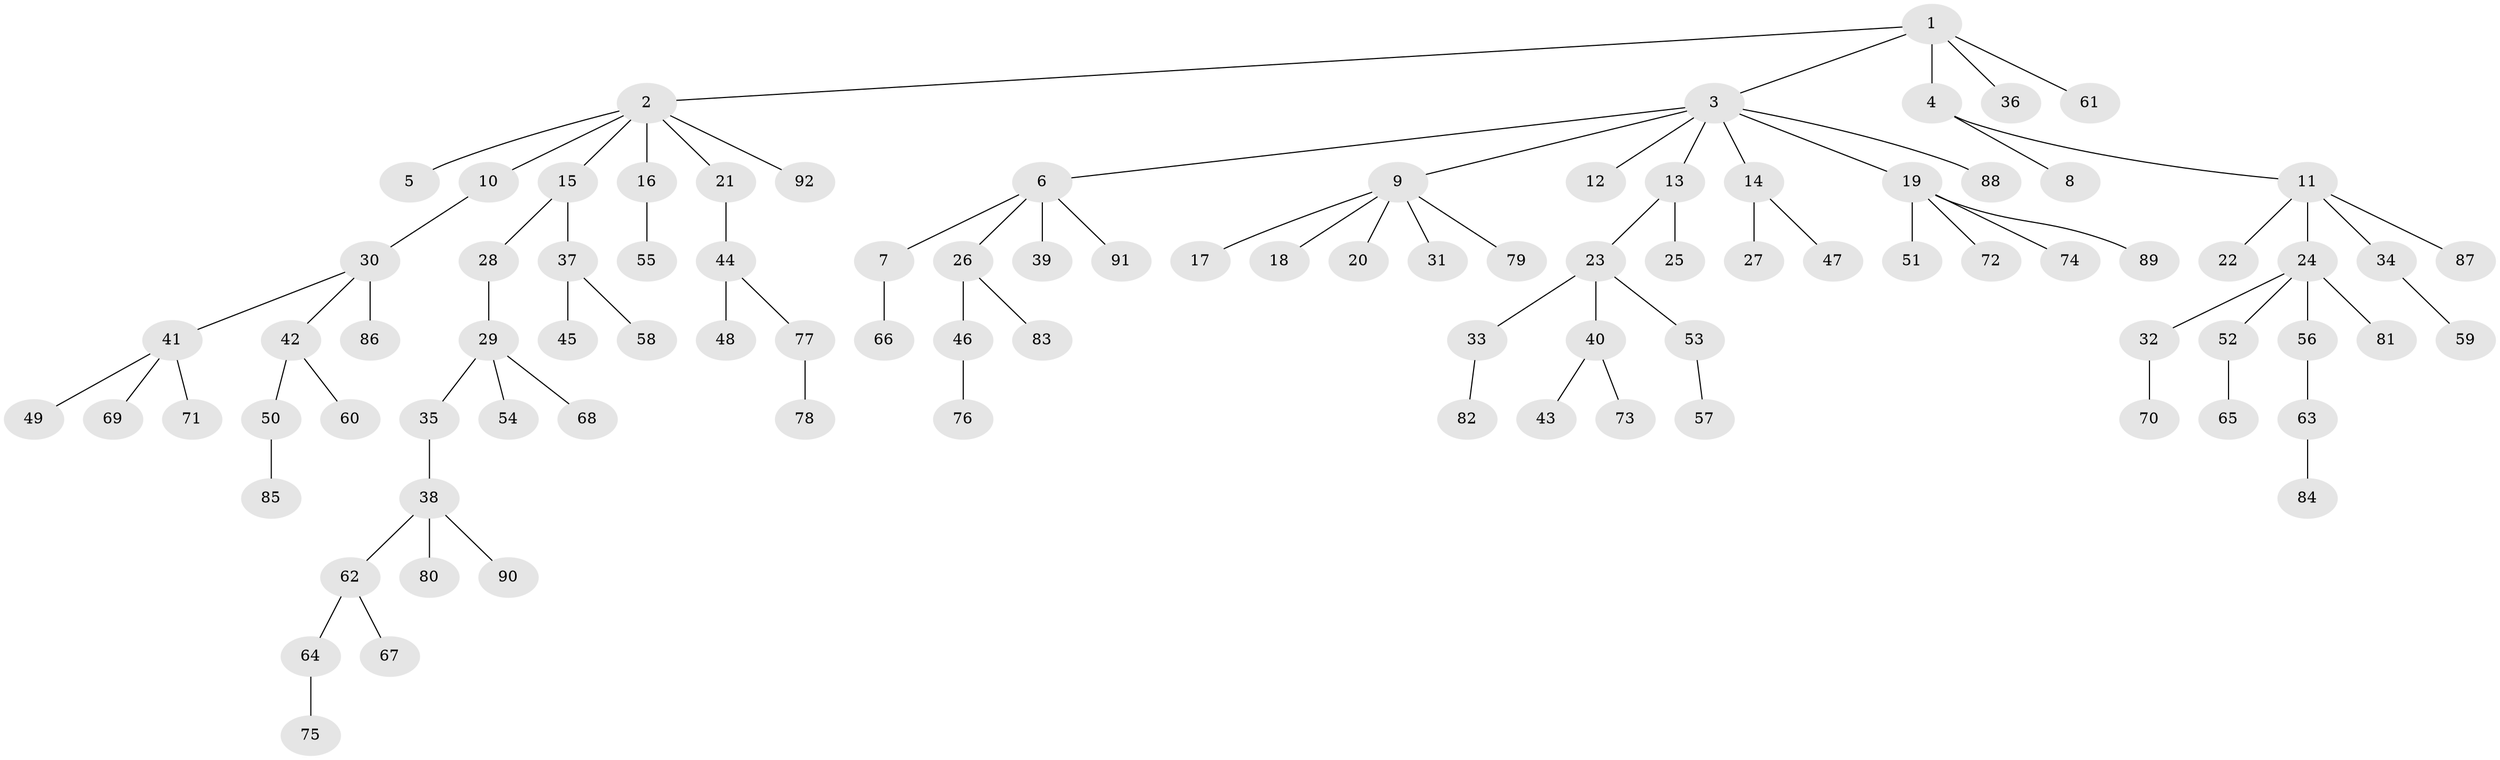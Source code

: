 // coarse degree distribution, {4: 0.06521739130434782, 2: 0.17391304347826086, 1: 0.5434782608695652, 5: 0.043478260869565216, 3: 0.15217391304347827, 6: 0.021739130434782608}
// Generated by graph-tools (version 1.1) at 2025/37/03/04/25 23:37:29]
// undirected, 92 vertices, 91 edges
graph export_dot {
  node [color=gray90,style=filled];
  1;
  2;
  3;
  4;
  5;
  6;
  7;
  8;
  9;
  10;
  11;
  12;
  13;
  14;
  15;
  16;
  17;
  18;
  19;
  20;
  21;
  22;
  23;
  24;
  25;
  26;
  27;
  28;
  29;
  30;
  31;
  32;
  33;
  34;
  35;
  36;
  37;
  38;
  39;
  40;
  41;
  42;
  43;
  44;
  45;
  46;
  47;
  48;
  49;
  50;
  51;
  52;
  53;
  54;
  55;
  56;
  57;
  58;
  59;
  60;
  61;
  62;
  63;
  64;
  65;
  66;
  67;
  68;
  69;
  70;
  71;
  72;
  73;
  74;
  75;
  76;
  77;
  78;
  79;
  80;
  81;
  82;
  83;
  84;
  85;
  86;
  87;
  88;
  89;
  90;
  91;
  92;
  1 -- 2;
  1 -- 3;
  1 -- 4;
  1 -- 36;
  1 -- 61;
  2 -- 5;
  2 -- 10;
  2 -- 15;
  2 -- 16;
  2 -- 21;
  2 -- 92;
  3 -- 6;
  3 -- 9;
  3 -- 12;
  3 -- 13;
  3 -- 14;
  3 -- 19;
  3 -- 88;
  4 -- 8;
  4 -- 11;
  6 -- 7;
  6 -- 26;
  6 -- 39;
  6 -- 91;
  7 -- 66;
  9 -- 17;
  9 -- 18;
  9 -- 20;
  9 -- 31;
  9 -- 79;
  10 -- 30;
  11 -- 22;
  11 -- 24;
  11 -- 34;
  11 -- 87;
  13 -- 23;
  13 -- 25;
  14 -- 27;
  14 -- 47;
  15 -- 28;
  15 -- 37;
  16 -- 55;
  19 -- 51;
  19 -- 72;
  19 -- 74;
  19 -- 89;
  21 -- 44;
  23 -- 33;
  23 -- 40;
  23 -- 53;
  24 -- 32;
  24 -- 52;
  24 -- 56;
  24 -- 81;
  26 -- 46;
  26 -- 83;
  28 -- 29;
  29 -- 35;
  29 -- 54;
  29 -- 68;
  30 -- 41;
  30 -- 42;
  30 -- 86;
  32 -- 70;
  33 -- 82;
  34 -- 59;
  35 -- 38;
  37 -- 45;
  37 -- 58;
  38 -- 62;
  38 -- 80;
  38 -- 90;
  40 -- 43;
  40 -- 73;
  41 -- 49;
  41 -- 69;
  41 -- 71;
  42 -- 50;
  42 -- 60;
  44 -- 48;
  44 -- 77;
  46 -- 76;
  50 -- 85;
  52 -- 65;
  53 -- 57;
  56 -- 63;
  62 -- 64;
  62 -- 67;
  63 -- 84;
  64 -- 75;
  77 -- 78;
}
